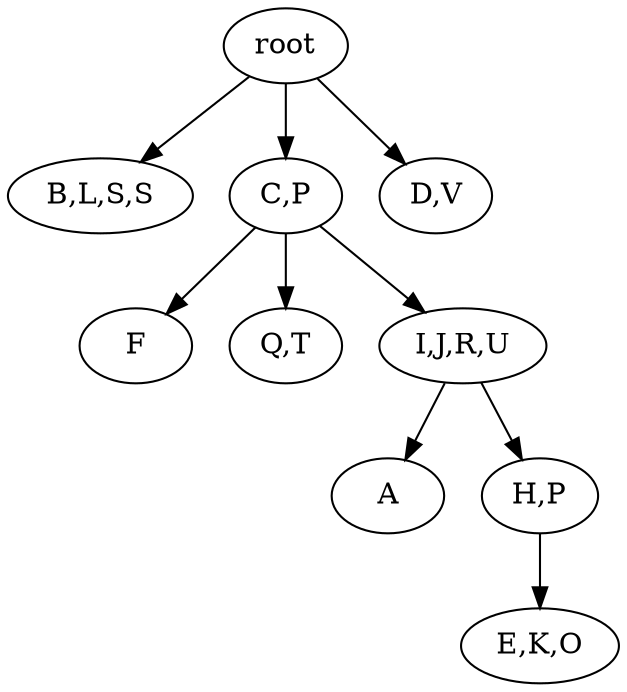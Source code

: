 strict digraph G {
	graph [name=G];
	0	 [label=root];
	3	 [label="B,L,S,S"];
	0 -> 3;
	1	 [label="C,P"];
	0 -> 1;
	2	 [label="D,V"];
	0 -> 2;
	8	 [label=A];
	7	 [label=F];
	1 -> 7;
	6	 [label="Q,T"];
	1 -> 6;
	5	 [label="I,J,R,U"];
	1 -> 5;
	4	 [label="E,K,O"];
	9	 [label="H,P"];
	9 -> 4;
	5 -> 8;
	5 -> 9;
}
